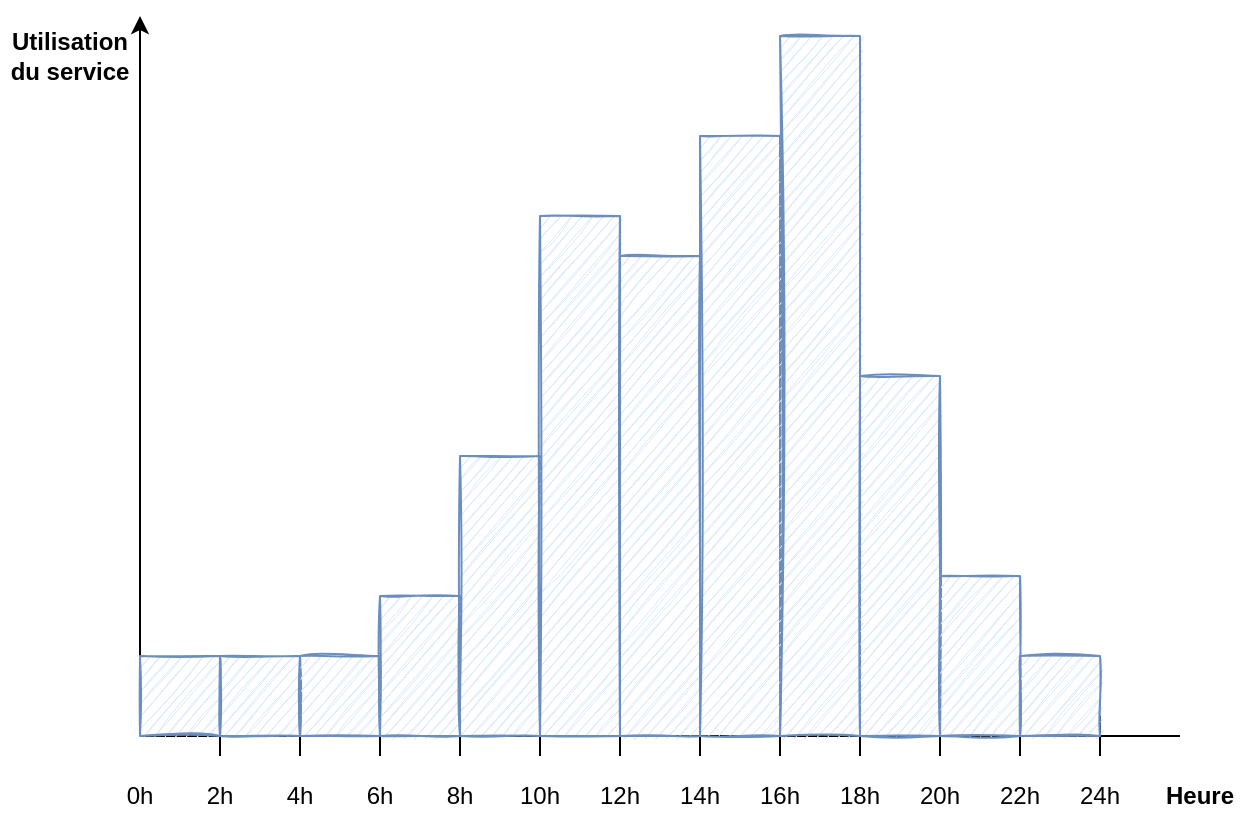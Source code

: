 <mxfile version="13.6.2" type="device"><diagram id="EG_0w5Qha7nJDPnRIv4q" name="Page-1"><mxGraphModel dx="981" dy="567" grid="1" gridSize="10" guides="1" tooltips="1" connect="1" arrows="1" fold="1" page="1" pageScale="1" pageWidth="1600" pageHeight="900" math="0" shadow="0" extFonts="Architects Daughter^https://fonts.googleapis.com/css?family=Architects+Daughter"><root><mxCell id="0"/><mxCell id="1" parent="0"/><mxCell id="-NmMMMarj_dPcH3xjH8K-2" value="" style="endArrow=none;html=1;" parent="1" edge="1"><mxGeometry width="50" height="50" relative="1" as="geometry"><mxPoint x="240" y="520" as="sourcePoint"/><mxPoint x="760" y="520" as="targetPoint"/></mxGeometry></mxCell><mxCell id="-NmMMMarj_dPcH3xjH8K-3" value="" style="endArrow=classic;html=1;endFill=1;" parent="1" edge="1"><mxGeometry width="50" height="50" relative="1" as="geometry"><mxPoint x="240" y="520" as="sourcePoint"/><mxPoint x="240" y="160" as="targetPoint"/></mxGeometry></mxCell><mxCell id="-NmMMMarj_dPcH3xjH8K-5" value="" style="endArrow=none;html=1;" parent="1" edge="1"><mxGeometry width="50" height="50" relative="1" as="geometry"><mxPoint x="280" y="530" as="sourcePoint"/><mxPoint x="280" y="510" as="targetPoint"/></mxGeometry></mxCell><mxCell id="-NmMMMarj_dPcH3xjH8K-6" value="" style="endArrow=none;html=1;" parent="1" edge="1"><mxGeometry width="50" height="50" relative="1" as="geometry"><mxPoint x="320" y="530" as="sourcePoint"/><mxPoint x="320" y="510" as="targetPoint"/></mxGeometry></mxCell><mxCell id="-NmMMMarj_dPcH3xjH8K-7" value="" style="endArrow=none;html=1;" parent="1" edge="1"><mxGeometry width="50" height="50" relative="1" as="geometry"><mxPoint x="360" y="530" as="sourcePoint"/><mxPoint x="360" y="510" as="targetPoint"/></mxGeometry></mxCell><mxCell id="-NmMMMarj_dPcH3xjH8K-8" value="" style="endArrow=none;html=1;" parent="1" edge="1"><mxGeometry width="50" height="50" relative="1" as="geometry"><mxPoint x="400" y="530" as="sourcePoint"/><mxPoint x="400" y="510" as="targetPoint"/></mxGeometry></mxCell><mxCell id="-NmMMMarj_dPcH3xjH8K-9" value="" style="endArrow=none;html=1;" parent="1" edge="1"><mxGeometry width="50" height="50" relative="1" as="geometry"><mxPoint x="440" y="530" as="sourcePoint"/><mxPoint x="440" y="510" as="targetPoint"/></mxGeometry></mxCell><mxCell id="-NmMMMarj_dPcH3xjH8K-10" value="" style="endArrow=none;html=1;" parent="1" edge="1"><mxGeometry width="50" height="50" relative="1" as="geometry"><mxPoint x="480" y="530" as="sourcePoint"/><mxPoint x="480" y="510" as="targetPoint"/></mxGeometry></mxCell><mxCell id="-NmMMMarj_dPcH3xjH8K-11" value="" style="endArrow=none;html=1;" parent="1" edge="1"><mxGeometry width="50" height="50" relative="1" as="geometry"><mxPoint x="520" y="530" as="sourcePoint"/><mxPoint x="520" y="510" as="targetPoint"/></mxGeometry></mxCell><mxCell id="-NmMMMarj_dPcH3xjH8K-12" value="" style="endArrow=none;html=1;" parent="1" edge="1"><mxGeometry width="50" height="50" relative="1" as="geometry"><mxPoint x="560" y="530" as="sourcePoint"/><mxPoint x="560" y="510" as="targetPoint"/></mxGeometry></mxCell><mxCell id="-NmMMMarj_dPcH3xjH8K-13" value="" style="endArrow=none;html=1;" parent="1" edge="1"><mxGeometry width="50" height="50" relative="1" as="geometry"><mxPoint x="600" y="530" as="sourcePoint"/><mxPoint x="600" y="510" as="targetPoint"/></mxGeometry></mxCell><mxCell id="-NmMMMarj_dPcH3xjH8K-14" value="" style="endArrow=none;html=1;" parent="1" edge="1"><mxGeometry width="50" height="50" relative="1" as="geometry"><mxPoint x="640" y="530" as="sourcePoint"/><mxPoint x="640" y="510" as="targetPoint"/></mxGeometry></mxCell><mxCell id="-NmMMMarj_dPcH3xjH8K-15" value="" style="endArrow=none;html=1;" parent="1" edge="1"><mxGeometry width="50" height="50" relative="1" as="geometry"><mxPoint x="680" y="530" as="sourcePoint"/><mxPoint x="680" y="510" as="targetPoint"/></mxGeometry></mxCell><mxCell id="-NmMMMarj_dPcH3xjH8K-16" value="" style="endArrow=none;html=1;" parent="1" edge="1"><mxGeometry width="50" height="50" relative="1" as="geometry"><mxPoint x="720" y="530" as="sourcePoint"/><mxPoint x="720" y="510" as="targetPoint"/></mxGeometry></mxCell><mxCell id="-NmMMMarj_dPcH3xjH8K-29" value="0h" style="text;html=1;strokeColor=none;fillColor=none;align=center;verticalAlign=middle;whiteSpace=wrap;rounded=0;" parent="1" vertex="1"><mxGeometry x="220" y="540" width="40" height="20" as="geometry"/></mxCell><mxCell id="-NmMMMarj_dPcH3xjH8K-30" value="2h" style="text;html=1;strokeColor=none;fillColor=none;align=center;verticalAlign=middle;whiteSpace=wrap;rounded=0;" parent="1" vertex="1"><mxGeometry x="260" y="540" width="40" height="20" as="geometry"/></mxCell><mxCell id="-NmMMMarj_dPcH3xjH8K-31" value="4h" style="text;html=1;strokeColor=none;fillColor=none;align=center;verticalAlign=middle;whiteSpace=wrap;rounded=0;" parent="1" vertex="1"><mxGeometry x="300" y="540" width="40" height="20" as="geometry"/></mxCell><mxCell id="-NmMMMarj_dPcH3xjH8K-32" value="6h" style="text;html=1;strokeColor=none;fillColor=none;align=center;verticalAlign=middle;whiteSpace=wrap;rounded=0;" parent="1" vertex="1"><mxGeometry x="340" y="540" width="40" height="20" as="geometry"/></mxCell><mxCell id="-NmMMMarj_dPcH3xjH8K-33" value="8h" style="text;html=1;strokeColor=none;fillColor=none;align=center;verticalAlign=middle;whiteSpace=wrap;rounded=0;" parent="1" vertex="1"><mxGeometry x="380" y="540" width="40" height="20" as="geometry"/></mxCell><mxCell id="-NmMMMarj_dPcH3xjH8K-34" value="10h" style="text;html=1;strokeColor=none;fillColor=none;align=center;verticalAlign=middle;whiteSpace=wrap;rounded=0;" parent="1" vertex="1"><mxGeometry x="420" y="540" width="40" height="20" as="geometry"/></mxCell><mxCell id="-NmMMMarj_dPcH3xjH8K-35" value="12h" style="text;html=1;strokeColor=none;fillColor=none;align=center;verticalAlign=middle;whiteSpace=wrap;rounded=0;" parent="1" vertex="1"><mxGeometry x="460" y="540" width="40" height="20" as="geometry"/></mxCell><mxCell id="-NmMMMarj_dPcH3xjH8K-36" value="14h" style="text;html=1;strokeColor=none;fillColor=none;align=center;verticalAlign=middle;whiteSpace=wrap;rounded=0;" parent="1" vertex="1"><mxGeometry x="500" y="540" width="40" height="20" as="geometry"/></mxCell><mxCell id="-NmMMMarj_dPcH3xjH8K-37" value="16h" style="text;html=1;strokeColor=none;fillColor=none;align=center;verticalAlign=middle;whiteSpace=wrap;rounded=0;" parent="1" vertex="1"><mxGeometry x="540" y="540" width="40" height="20" as="geometry"/></mxCell><mxCell id="-NmMMMarj_dPcH3xjH8K-38" value="18h" style="text;html=1;strokeColor=none;fillColor=none;align=center;verticalAlign=middle;whiteSpace=wrap;rounded=0;" parent="1" vertex="1"><mxGeometry x="580" y="540" width="40" height="20" as="geometry"/></mxCell><mxCell id="-NmMMMarj_dPcH3xjH8K-39" value="20h" style="text;html=1;strokeColor=none;fillColor=none;align=center;verticalAlign=middle;whiteSpace=wrap;rounded=0;" parent="1" vertex="1"><mxGeometry x="620" y="540" width="40" height="20" as="geometry"/></mxCell><mxCell id="-NmMMMarj_dPcH3xjH8K-40" value="22h" style="text;html=1;strokeColor=none;fillColor=none;align=center;verticalAlign=middle;whiteSpace=wrap;rounded=0;" parent="1" vertex="1"><mxGeometry x="660" y="540" width="40" height="20" as="geometry"/></mxCell><mxCell id="-NmMMMarj_dPcH3xjH8K-41" value="24h" style="text;html=1;strokeColor=none;fillColor=none;align=center;verticalAlign=middle;whiteSpace=wrap;rounded=0;" parent="1" vertex="1"><mxGeometry x="700" y="540" width="40" height="20" as="geometry"/></mxCell><mxCell id="-NmMMMarj_dPcH3xjH8K-42" value="" style="rounded=0;whiteSpace=wrap;html=1;fillColor=#dae8fc;strokeColor=#6c8ebf;sketch=1;" parent="1" vertex="1"><mxGeometry x="240" y="480" width="40" height="40" as="geometry"/></mxCell><mxCell id="-NmMMMarj_dPcH3xjH8K-43" value="" style="rounded=0;whiteSpace=wrap;html=1;fillColor=#dae8fc;strokeColor=#6c8ebf;sketch=1;" parent="1" vertex="1"><mxGeometry x="280" y="480" width="40" height="40" as="geometry"/></mxCell><mxCell id="-NmMMMarj_dPcH3xjH8K-44" value="" style="rounded=0;whiteSpace=wrap;html=1;fillColor=#dae8fc;strokeColor=#6c8ebf;sketch=1;" parent="1" vertex="1"><mxGeometry x="320" y="480" width="40" height="40" as="geometry"/></mxCell><mxCell id="-NmMMMarj_dPcH3xjH8K-45" value="" style="rounded=0;whiteSpace=wrap;html=1;fillColor=#dae8fc;strokeColor=#6c8ebf;sketch=1;" parent="1" vertex="1"><mxGeometry x="360" y="450" width="40" height="70" as="geometry"/></mxCell><mxCell id="-NmMMMarj_dPcH3xjH8K-46" value="" style="rounded=0;whiteSpace=wrap;html=1;fillColor=#dae8fc;strokeColor=#6c8ebf;sketch=1;" parent="1" vertex="1"><mxGeometry x="400" y="380" width="40" height="140" as="geometry"/></mxCell><mxCell id="-NmMMMarj_dPcH3xjH8K-47" value="" style="rounded=0;whiteSpace=wrap;html=1;fillColor=#dae8fc;strokeColor=#6c8ebf;sketch=1;" parent="1" vertex="1"><mxGeometry x="440" y="260" width="40" height="260" as="geometry"/></mxCell><mxCell id="-NmMMMarj_dPcH3xjH8K-48" value="" style="rounded=0;whiteSpace=wrap;html=1;fillColor=#dae8fc;strokeColor=#6c8ebf;sketch=1;" parent="1" vertex="1"><mxGeometry x="480" y="280" width="40" height="240" as="geometry"/></mxCell><mxCell id="-NmMMMarj_dPcH3xjH8K-49" value="" style="rounded=0;whiteSpace=wrap;html=1;fillColor=#dae8fc;strokeColor=#6c8ebf;sketch=1;" parent="1" vertex="1"><mxGeometry x="520" y="220" width="40" height="300" as="geometry"/></mxCell><mxCell id="-NmMMMarj_dPcH3xjH8K-50" value="" style="rounded=0;whiteSpace=wrap;html=1;fillColor=#dae8fc;strokeColor=#6c8ebf;sketch=1;" parent="1" vertex="1"><mxGeometry x="560" y="170" width="40" height="350" as="geometry"/></mxCell><mxCell id="-NmMMMarj_dPcH3xjH8K-51" value="" style="rounded=0;whiteSpace=wrap;html=1;fillColor=#dae8fc;strokeColor=#6c8ebf;sketch=1;" parent="1" vertex="1"><mxGeometry x="600" y="340" width="40" height="180" as="geometry"/></mxCell><mxCell id="-NmMMMarj_dPcH3xjH8K-52" value="" style="rounded=0;whiteSpace=wrap;html=1;fillColor=#dae8fc;strokeColor=#6c8ebf;sketch=1;" parent="1" vertex="1"><mxGeometry x="640" y="440" width="40" height="80" as="geometry"/></mxCell><mxCell id="-NmMMMarj_dPcH3xjH8K-53" value="" style="rounded=0;whiteSpace=wrap;html=1;fillColor=#dae8fc;strokeColor=#6c8ebf;sketch=1;" parent="1" vertex="1"><mxGeometry x="680" y="480" width="40" height="40" as="geometry"/></mxCell><mxCell id="-NmMMMarj_dPcH3xjH8K-54" value="Utilisation du service" style="text;html=1;strokeColor=none;fillColor=none;align=center;verticalAlign=middle;whiteSpace=wrap;rounded=0;sketch=1;fontStyle=1" parent="1" vertex="1"><mxGeometry x="170" y="170" width="70" height="20" as="geometry"/></mxCell><mxCell id="-NmMMMarj_dPcH3xjH8K-55" value="Heure" style="text;html=1;strokeColor=none;fillColor=none;align=center;verticalAlign=middle;whiteSpace=wrap;rounded=0;sketch=1;fontStyle=1" parent="1" vertex="1"><mxGeometry x="750" y="540" width="40" height="20" as="geometry"/></mxCell></root></mxGraphModel></diagram></mxfile>